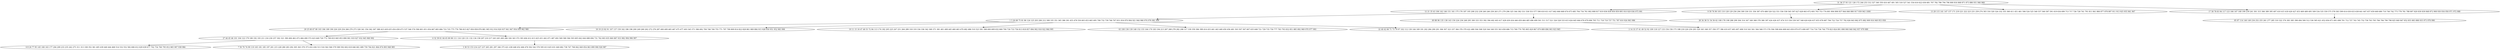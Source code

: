 digraph true_tree {
	"0" -> "1"
	"1" -> "2"
	"2" -> "3"
	"2" -> "4"
	"2" -> "5"
	"3" -> "6"
	"0" -> "7"
	"2" -> "8"
	"0" -> "9"
	"0" -> "10"
	"7" -> "11"
	"6" -> "12"
	"10" -> "13"
	"2" -> "14"
	"1" -> "15"
	"15" -> "16"
	"3" -> "17"
	"17" -> "18"
	"6" -> "19"
	"0" [label="31 36 57 93 121 126 172 244 253 312 327 340 350 416 447 491 505 518 527 541 554 616 622 636 681 707 782 786 794 796 800 816 868 871 873 886 931 946 968"];
	"1" [label="12 21 35 43 106 142 146 151 161 175 176 187 195 208 232 238 240 246 258 263 271 279 296 325 344 382 531 538 553 577 590 610 611 617 662 666 668 674 675 685 704 734 761 802 808 817 819 836 838 856 859 895 910 929 936 975 991"];
	"2" [label="1 5 26 68 75 81 86 124 125 203 206 212 308 335 351 365 386 391 455 478 550 603 653 665 695 708 732 739 746 767 831 834 870 904 921 944 966 974 976 981 999"];
	"3" [label="20 25 60 67 80 103 184 189 190 226 229 254 266 270 273 328 341 354 362 367 388 423 429 435 454 458 473 537 546 574 596 601 651 654 667 683 684 723 725 775 776 780 815 827 850 858 876 881 905 912 914 920 937 941 947 954 959 962 980"];
	"4" [label="18 19 23 82 91 107 137 159 162 186 196 200 249 260 262 272 276 287 400 409 465 467 475 477 493 545 571 586 692 709 748 749 755 771 797 799 809 814 822 828 861 869 884 915 928 950 951 952 983 990"];
	"5" [label="10 11 15 16 47 48 55 72 84 113 174 182 205 225 247 251 264 289 318 319 334 336 342 369 371 381 401 408 445 460 463 479 482 486 510 523 581 588 600 609 632 660 700 730 733 756 813 818 857 894 902 918 922 964 995"];
	"6" [label="27 44 45 46 101 104 122 179 180 192 193 211 216 230 257 302 321 390 406 462 472 484 490 572 623 649 720 772 789 833 845 853 890 901 919 927 932 945 960 992"];
	"7" [label="9 59 76 90 105 110 128 129 256 294 309 330 331 356 387 470 488 520 522 551 556 558 565 597 627 628 663 672 693 703 753 774 801 804 806 837 844 846 880 917 939 943 1000"];
	"8" [label="63 100 136 139 148 152 155 164 170 183 194 213 267 268 278 282 298 317 339 359 384 399 414 433 441 443 449 450 456 481 503 507 567 607 635 648 721 729 735 750 777 783 793 832 851 885 892 969 970 977 993"];
	"9" [label="13 29 115 141 147 157 171 219 221 222 223 231 259 274 303 316 320 324 332 355 360 411 451 461 506 524 525 540 557 560 587 591 619 634 699 713 717 726 728 741 791 811 841 866 877 878 897 911 913 925 955 961 967"];
	"10" [label="17 58 78 83 94 117 123 166 167 168 199 239 241 301 315 366 389 395 407 410 415 418 420 427 453 469 489 495 509 534 535 559 575 578 583 599 614 630 633 638 641 647 657 659 669 680 710 740 742 773 778 781 788 807 820 830 839 848 872 908 930 934 956 971 972 988"];
	"11" [label="28 34 38 51 54 56 62 108 178 198 288 299 304 314 347 349 368 378 380 397 424 426 437 474 515 530 539 547 548 620 626 637 655 678 687 706 722 724 757 792 826 843 862 875 882 909 916 949 953 958"];
	"12" [label="6 8 24 77 95 145 160 163 177 204 209 233 235 242 275 311 313 338 352 361 405 439 440 444 468 514 532 552 582 606 612 629 639 677 702 754 760 795 812 865 907 938 984"];
	"13" [label="85 87 114 140 149 234 252 255 261 277 285 310 322 374 383 385 398 494 500 512 536 585 621 652 656 671 691 698 701 712 727 743 745 752 758 763 765 766 784 790 798 825 840 847 852 855 883 888 935 973 978 998"];
	"14" [label="22 40 42 66 71 73 79 97 102 112 130 144 169 191 202 284 290 291 306 307 323 337 364 376 379 422 480 504 508 529 544 549 555 563 658 686 715 769 770 785 805 829 867 879 889 896 903 923 965"];
	"15" [label="69 88 96 135 138 143 150 224 236 248 295 300 333 353 392 394 402 403 417 428 430 434 446 459 464 485 496 499 501 511 517 521 526 528 533 615 624 645 664 676 679 696 705 711 718 719 737 751 787 810 924 963 986"];
	"16" [label="2 14 33 37 41 49 52 92 109 118 127 133 154 156 173 188 218 220 250 293 329 345 348 357 358 377 396 419 457 483 497 498 519 543 561 564 568 573 576 594 598 604 608 643 650 670 673 690 697 714 716 736 744 779 823 824 891 898 900 940 942 957 979 989"];
	"17" [label="4 32 39 61 64 65 89 98 111 116 120 131 132 134 158 207 210 217 243 245 269 286 326 343 372 393 404 412 413 425 431 442 471 487 492 569 580 584 593 605 642 644 688 694 731 762 803 835 860 887 933 982 994 996 997"];
	"18" [label="3 30 53 153 214 227 237 265 281 297 346 375 421 438 448 452 466 476 502 542 570 595 613 625 631 640 682 738 747 768 842 849 854 863 899 906 926 987"];
	"19" [label="7 50 70 74 99 119 165 181 185 197 201 215 228 280 283 292 305 363 370 373 432 436 513 516 562 566 579 589 592 602 618 646 661 689 759 764 821 864 874 893 948 985"];
}
